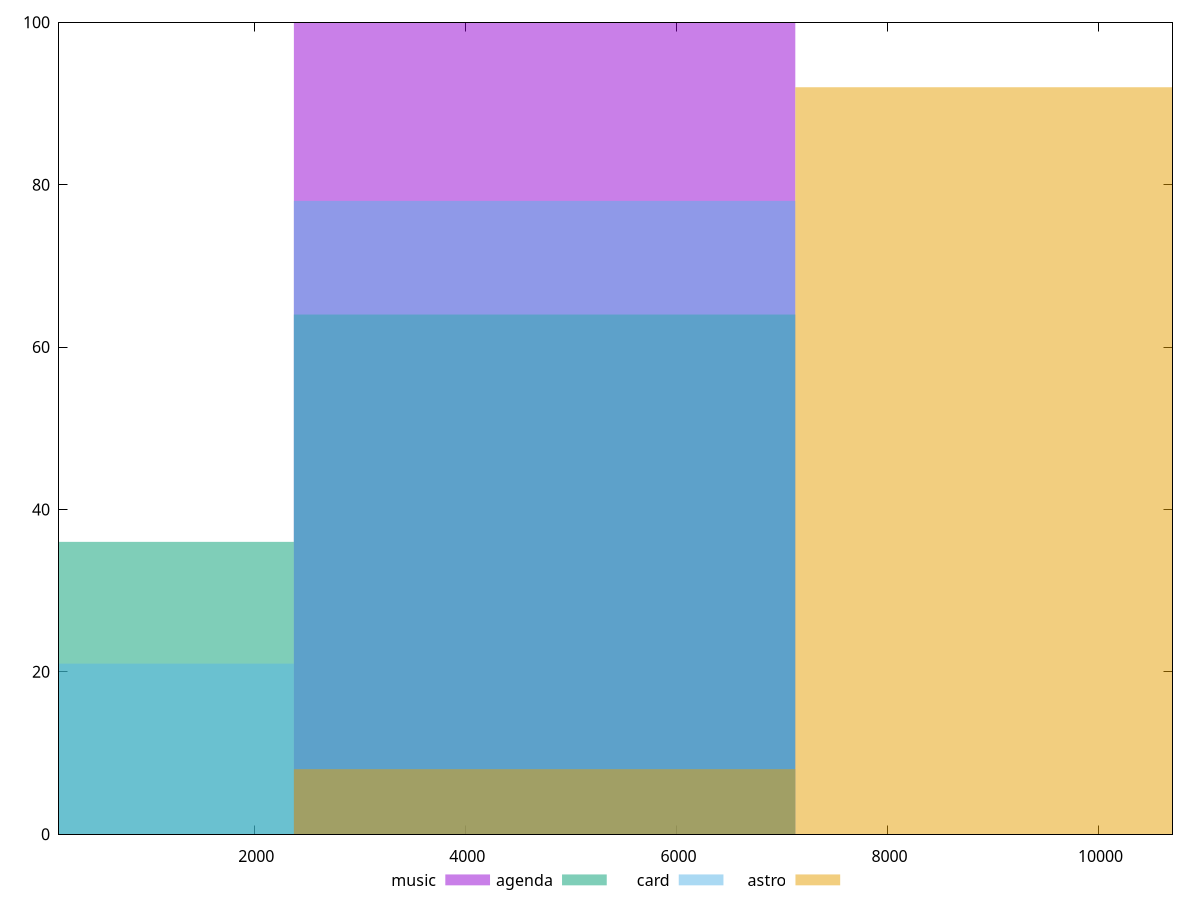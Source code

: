 reset

$music <<EOF
4750.852341568045 100
EOF

$agenda <<EOF
4750.852341568045 64
0 36
EOF

$card <<EOF
4750.852341568045 78
0 21
EOF

$astro <<EOF
9501.70468313609 92
4750.852341568045 8
EOF

set key outside below
set boxwidth 4750.852341568045
set xrange [150:10700]
set yrange [0:100]
set trange [0:100]
set style fill transparent solid 0.5 noborder
set terminal svg size 640, 520 enhanced background rgb 'white'
set output "reports/report_00027_2021-02-24T12-40-31.850Z/uses-text-compression/comparison/histogram/all_raw.svg"

plot $music title "music" with boxes, \
     $agenda title "agenda" with boxes, \
     $card title "card" with boxes, \
     $astro title "astro" with boxes

reset
